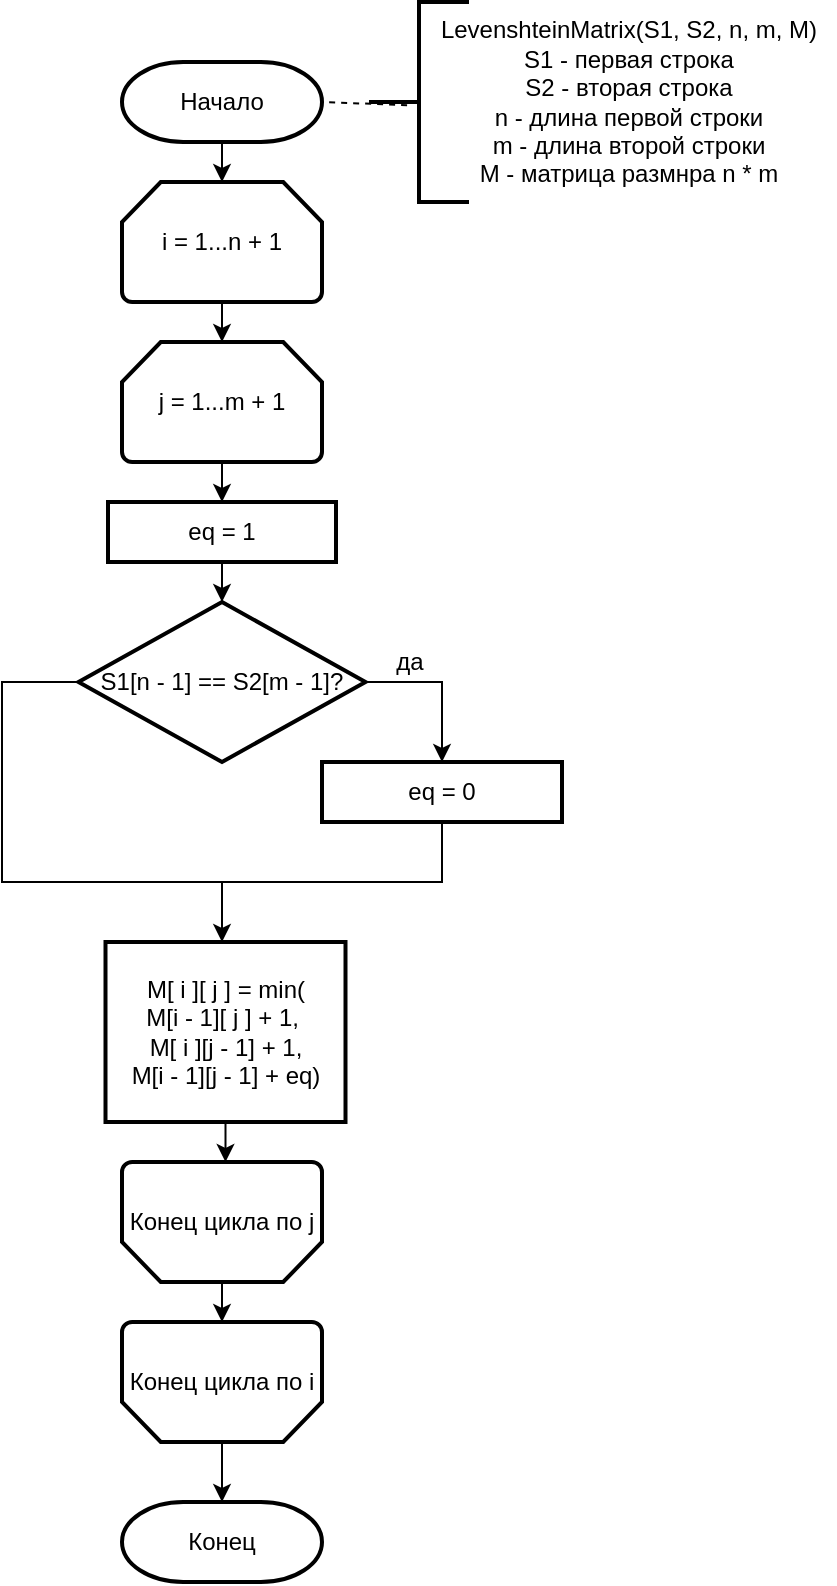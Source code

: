 <mxfile>
    <diagram id="HVVYZkdi_Hvi5VrJUlpF" name="Страница 1">
        <mxGraphModel dx="1171" dy="879" grid="1" gridSize="10" guides="1" tooltips="1" connect="1" arrows="1" fold="1" page="1" pageScale="1" pageWidth="827" pageHeight="1169" math="0" shadow="0">
            <root>
                <mxCell id="0"/>
                <mxCell id="1" parent="0"/>
                <mxCell id="18" value="" style="edgeStyle=orthogonalEdgeStyle;rounded=0;orthogonalLoop=1;jettySize=auto;html=1;entryX=0.5;entryY=0;entryDx=0;entryDy=0;entryPerimeter=0;" edge="1" parent="1" source="2" target="5">
                    <mxGeometry relative="1" as="geometry"/>
                </mxCell>
                <mxCell id="2" value="Начало" style="strokeWidth=2;html=1;shape=mxgraph.flowchart.terminator;whiteSpace=wrap;" vertex="1" parent="1">
                    <mxGeometry x="220" y="60" width="100" height="40" as="geometry"/>
                </mxCell>
                <mxCell id="3" value="Конец" style="strokeWidth=2;html=1;shape=mxgraph.flowchart.terminator;whiteSpace=wrap;" vertex="1" parent="1">
                    <mxGeometry x="220" y="780" width="100" height="40" as="geometry"/>
                </mxCell>
                <mxCell id="23" value="" style="edgeStyle=orthogonalEdgeStyle;rounded=0;orthogonalLoop=1;jettySize=auto;html=1;" edge="1" parent="1" source="4" target="3">
                    <mxGeometry relative="1" as="geometry"/>
                </mxCell>
                <mxCell id="4" value="Конец цикла по i" style="strokeWidth=2;html=1;shape=mxgraph.flowchart.loop_limit;whiteSpace=wrap;direction=west;" vertex="1" parent="1">
                    <mxGeometry x="220" y="690" width="100" height="60" as="geometry"/>
                </mxCell>
                <mxCell id="19" value="" style="edgeStyle=orthogonalEdgeStyle;rounded=0;orthogonalLoop=1;jettySize=auto;html=1;entryX=0.5;entryY=0;entryDx=0;entryDy=0;entryPerimeter=0;" edge="1" parent="1" source="5" target="6">
                    <mxGeometry relative="1" as="geometry"/>
                </mxCell>
                <mxCell id="5" value="i = 1...n + 1" style="strokeWidth=2;html=1;shape=mxgraph.flowchart.loop_limit;whiteSpace=wrap;" vertex="1" parent="1">
                    <mxGeometry x="220" y="120" width="100" height="60" as="geometry"/>
                </mxCell>
                <mxCell id="20" value="" style="edgeStyle=orthogonalEdgeStyle;rounded=0;orthogonalLoop=1;jettySize=auto;html=1;" edge="1" parent="1" source="6" target="12">
                    <mxGeometry relative="1" as="geometry"/>
                </mxCell>
                <mxCell id="6" value="j = 1...m + 1" style="strokeWidth=2;html=1;shape=mxgraph.flowchart.loop_limit;whiteSpace=wrap;" vertex="1" parent="1">
                    <mxGeometry x="220" y="200" width="100" height="60" as="geometry"/>
                </mxCell>
                <mxCell id="22" value="" style="edgeStyle=orthogonalEdgeStyle;rounded=0;orthogonalLoop=1;jettySize=auto;html=1;" edge="1" parent="1" source="7" target="4">
                    <mxGeometry relative="1" as="geometry"/>
                </mxCell>
                <mxCell id="7" value="Конец цикла по j" style="strokeWidth=2;html=1;shape=mxgraph.flowchart.loop_limit;whiteSpace=wrap;direction=west;" vertex="1" parent="1">
                    <mxGeometry x="220" y="610" width="100" height="60" as="geometry"/>
                </mxCell>
                <mxCell id="8" value="eq = 0" style="rounded=0;whiteSpace=wrap;html=1;absoluteArcSize=1;arcSize=14;strokeWidth=2;" vertex="1" parent="1">
                    <mxGeometry x="320" y="410" width="120" height="30" as="geometry"/>
                </mxCell>
                <mxCell id="9" value="" style="edgeStyle=orthogonalEdgeStyle;rounded=0;orthogonalLoop=1;jettySize=auto;html=1;exitX=1;exitY=0.5;exitDx=0;exitDy=0;exitPerimeter=0;entryX=0.5;entryY=0;entryDx=0;entryDy=0;" edge="1" parent="1" source="10" target="8">
                    <mxGeometry relative="1" as="geometry">
                        <mxPoint x="388.75" y="430.0" as="targetPoint"/>
                    </mxGeometry>
                </mxCell>
                <mxCell id="10" value="S1[n - 1] == S2[m - 1]?" style="strokeWidth=2;html=1;shape=mxgraph.flowchart.decision;whiteSpace=wrap;" vertex="1" parent="1">
                    <mxGeometry x="198.25" y="330" width="143.5" height="80" as="geometry"/>
                </mxCell>
                <mxCell id="11" value="" style="edgeStyle=orthogonalEdgeStyle;rounded=0;orthogonalLoop=1;jettySize=auto;html=1;entryX=0.5;entryY=0;entryDx=0;entryDy=0;entryPerimeter=0;" edge="1" parent="1" source="12" target="10">
                    <mxGeometry relative="1" as="geometry">
                        <mxPoint x="272" y="330" as="targetPoint"/>
                    </mxGeometry>
                </mxCell>
                <mxCell id="12" value="eq = 1" style="rounded=0;whiteSpace=wrap;html=1;absoluteArcSize=1;arcSize=14;strokeWidth=2;" vertex="1" parent="1">
                    <mxGeometry x="213" y="280" width="114" height="30" as="geometry"/>
                </mxCell>
                <mxCell id="13" value="" style="endArrow=none;html=1;entryX=0.5;entryY=1;entryDx=0;entryDy=0;rounded=0;" edge="1" parent="1" target="8">
                    <mxGeometry width="50" height="50" relative="1" as="geometry">
                        <mxPoint x="268" y="470" as="sourcePoint"/>
                        <mxPoint x="388.75" y="460.0" as="targetPoint"/>
                        <Array as="points">
                            <mxPoint x="380" y="470"/>
                        </Array>
                    </mxGeometry>
                </mxCell>
                <mxCell id="14" value="да" style="text;html=1;strokeColor=none;fillColor=none;align=center;verticalAlign=middle;whiteSpace=wrap;rounded=0;" vertex="1" parent="1">
                    <mxGeometry x="343.5" y="350" width="40" height="20" as="geometry"/>
                </mxCell>
                <mxCell id="15" value="" style="endArrow=none;html=1;exitX=0;exitY=0.5;exitDx=0;exitDy=0;exitPerimeter=0;rounded=0;" edge="1" parent="1" source="10">
                    <mxGeometry width="50" height="50" relative="1" as="geometry">
                        <mxPoint x="330" y="480" as="sourcePoint"/>
                        <mxPoint x="272" y="470" as="targetPoint"/>
                        <Array as="points">
                            <mxPoint x="160" y="370"/>
                            <mxPoint x="160" y="470"/>
                        </Array>
                    </mxGeometry>
                </mxCell>
                <mxCell id="16" value="" style="endArrow=classic;html=1;" edge="1" parent="1">
                    <mxGeometry width="50" height="50" relative="1" as="geometry">
                        <mxPoint x="270" y="470" as="sourcePoint"/>
                        <mxPoint x="270" y="500" as="targetPoint"/>
                    </mxGeometry>
                </mxCell>
                <mxCell id="21" value="" style="edgeStyle=orthogonalEdgeStyle;rounded=0;orthogonalLoop=1;jettySize=auto;html=1;" edge="1" parent="1" source="17" target="7">
                    <mxGeometry relative="1" as="geometry">
                        <Array as="points">
                            <mxPoint x="270" y="610"/>
                            <mxPoint x="270" y="610"/>
                        </Array>
                    </mxGeometry>
                </mxCell>
                <mxCell id="17" value="&lt;span&gt;M[ i ][ j ] = min(&lt;/span&gt;&lt;br&gt;&lt;span&gt;M[i - 1][ j ] + 1,&amp;nbsp;&lt;br&gt;M[ i ][j - 1] + 1,&lt;br&gt;M[i - 1][j - 1] + eq)&lt;/span&gt;" style="rounded=0;whiteSpace=wrap;html=1;absoluteArcSize=1;arcSize=14;strokeWidth=2;" vertex="1" parent="1">
                    <mxGeometry x="211.75" y="500" width="120" height="90" as="geometry"/>
                </mxCell>
                <mxCell id="25" value="" style="strokeWidth=2;html=1;shape=mxgraph.flowchart.annotation_2;align=left;labelPosition=right;pointerEvents=1;" vertex="1" parent="1">
                    <mxGeometry x="343.5" y="30" width="50" height="100" as="geometry"/>
                </mxCell>
                <mxCell id="26" value="" style="endArrow=none;dashed=1;html=1;entryX=1;entryY=0.5;entryDx=0;entryDy=0;entryPerimeter=0;exitX=0.381;exitY=0.516;exitDx=0;exitDy=0;exitPerimeter=0;" edge="1" parent="1" source="25" target="2">
                    <mxGeometry width="50" height="50" relative="1" as="geometry">
                        <mxPoint x="250" y="350" as="sourcePoint"/>
                        <mxPoint x="300" y="300" as="targetPoint"/>
                    </mxGeometry>
                </mxCell>
                <mxCell id="27" value="LevenshteinMatrix(S1, S2, n, m, M)&lt;br&gt;S1 - первая строка&lt;br&gt;S2 - вторая строка&lt;br&gt;n - длина первой строки&lt;br&gt;m - длина второй строки&lt;br&gt;M - матрица размнра n * m" style="text;html=1;strokeColor=none;fillColor=none;align=center;verticalAlign=middle;whiteSpace=wrap;rounded=0;" vertex="1" parent="1">
                    <mxGeometry x="370" y="45" width="206.5" height="70" as="geometry"/>
                </mxCell>
            </root>
        </mxGraphModel>
    </diagram>
</mxfile>